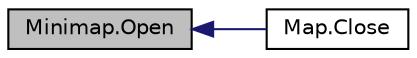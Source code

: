 digraph "Minimap.Open"
{
  edge [fontname="Helvetica",fontsize="10",labelfontname="Helvetica",labelfontsize="10"];
  node [fontname="Helvetica",fontsize="10",shape=record];
  rankdir="LR";
  Node4 [label="Minimap.Open",height=0.2,width=0.4,color="black", fillcolor="grey75", style="filled", fontcolor="black"];
  Node4 -> Node5 [dir="back",color="midnightblue",fontsize="10",style="solid",fontname="Helvetica"];
  Node5 [label="Map.Close",height=0.2,width=0.4,color="black", fillcolor="white", style="filled",URL="$class_map.html#adba32cc66e7fd5ad936477239a7cf280",tooltip="Closes the map UI panel. "];
}
